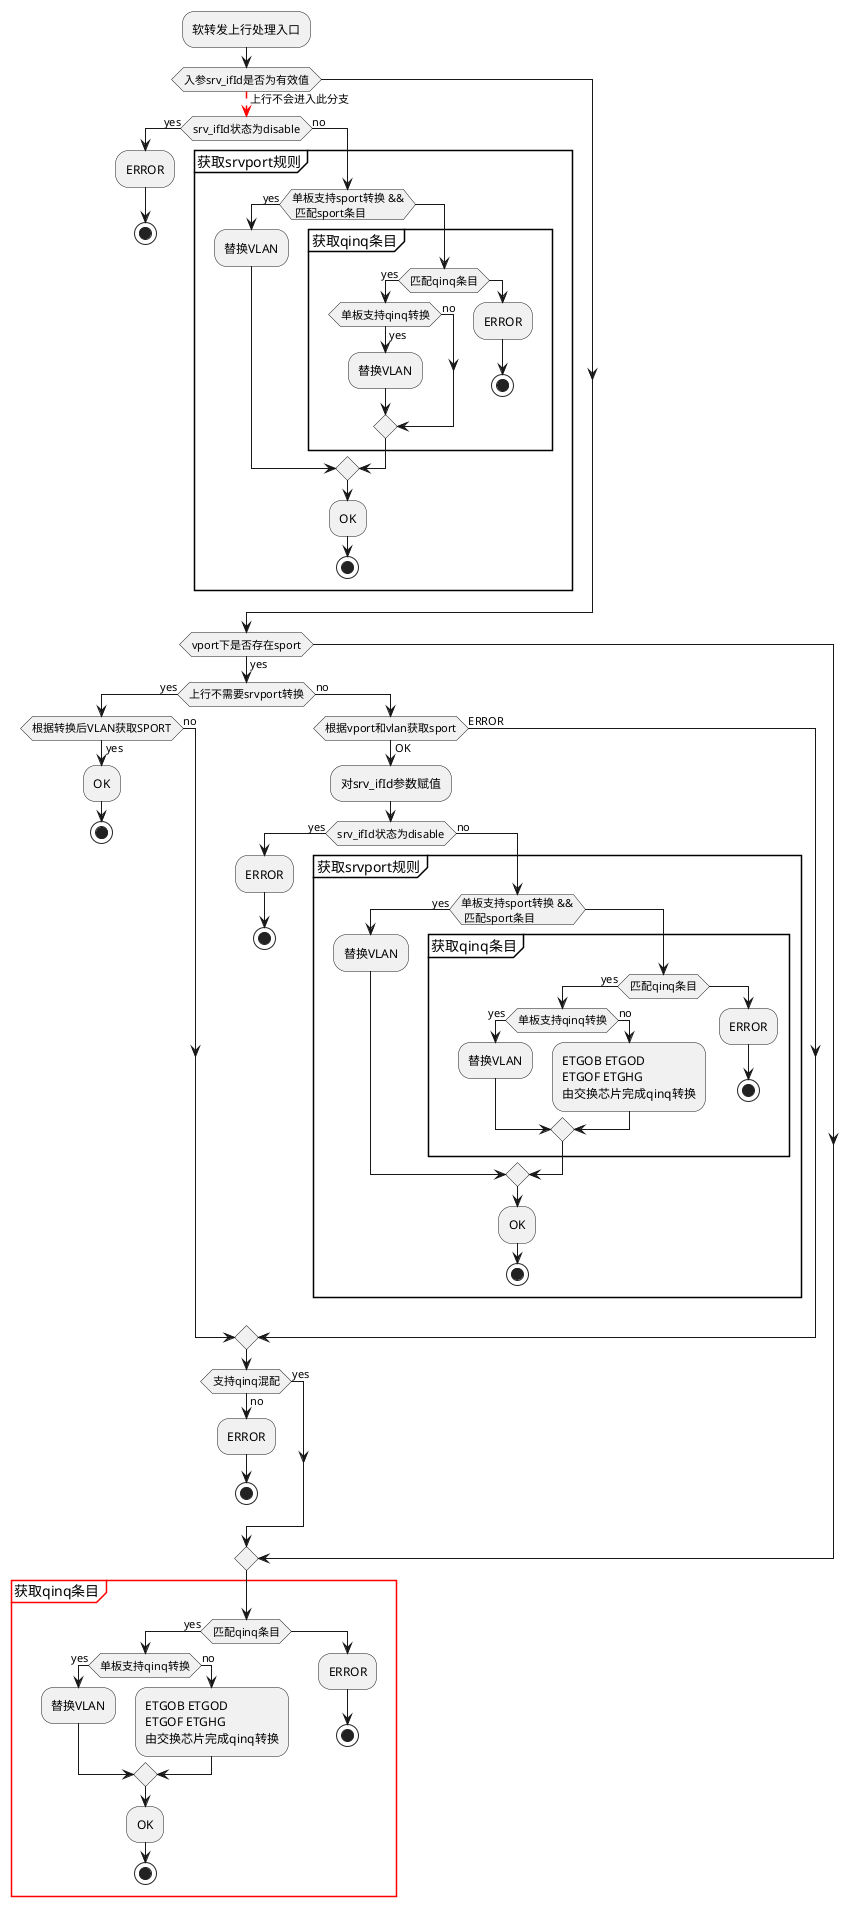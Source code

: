 @startuml



:软转发上行处理入口;
if (入参srv_ifId是否为有效值) then
    -[#red,dashed]-> 上行不会进入此分支;
    if (srv_ifId状态为disable) then (yes)
        :ERROR;
        stop
    else (no)
        partition 获取srvport规则 {
            if (单板支持sport转换 &&\n 匹配sport条目) then (yes)
                :替换VLAN;
            else
                 partition 获取qinq条目{
                    if (匹配qinq条目) then (yes)
                        if (单板支持qinq转换) then (yes)
                            :替换VLAN;
                            else (no)
                        endif
                        else
                        :ERROR;
                        stop
                    endif
                }
            endif
            :OK;
            stop
        }
        
    endif
endif

if (vport下是否存在sport) then (yes)
    if (上行不需要srvport转换) then (yes)
        if (根据转换后VLAN获取SPORT) then (yes)
            :OK;
            stop
        else (no)
        endif
    else (no)
        if (根据vport和vlan获取sport) then (OK)
            :对srv_ifId参数赋值;
            if (srv_ifId状态为disable) then (yes)
                :ERROR;
                stop
            else (no)      
                partition 获取srvport规则 {
                    if (单板支持sport转换 &&\n 匹配sport条目) then (yes)
                        :替换VLAN;
                    else
                        partition 获取qinq条目 {
                            if (匹配qinq条目) then (yes)
                                if (单板支持qinq转换) then (yes)
                                    :替换VLAN;
                                else (no)
                                    :ETGOB ETGOD\nETGOF ETGHG\n由交换芯片完成qinq转换;
                                endif
                            else
                                :ERROR;
                                stop
                            endif
                        }
                    endif
                    :OK;
                    stop
                }
                
            endif

        else (ERROR)
        endif
    endif

    if (支持qinq混配) then (yes)
    else (no)
        :ERROR;
        stop
    endif
endif

skinparam Partition {
    BorderColor Red
}
partition 获取qinq条目 {
    if (匹配qinq条目) then (yes)
        if (单板支持qinq转换) then (yes)
            :替换VLAN;
        else (no)
            :ETGOB ETGOD\nETGOF ETGHG\n由交换芯片完成qinq转换;
        endif
        :OK;
        stop
    else
        :ERROR;
        stop
    endif
}

@enduml
